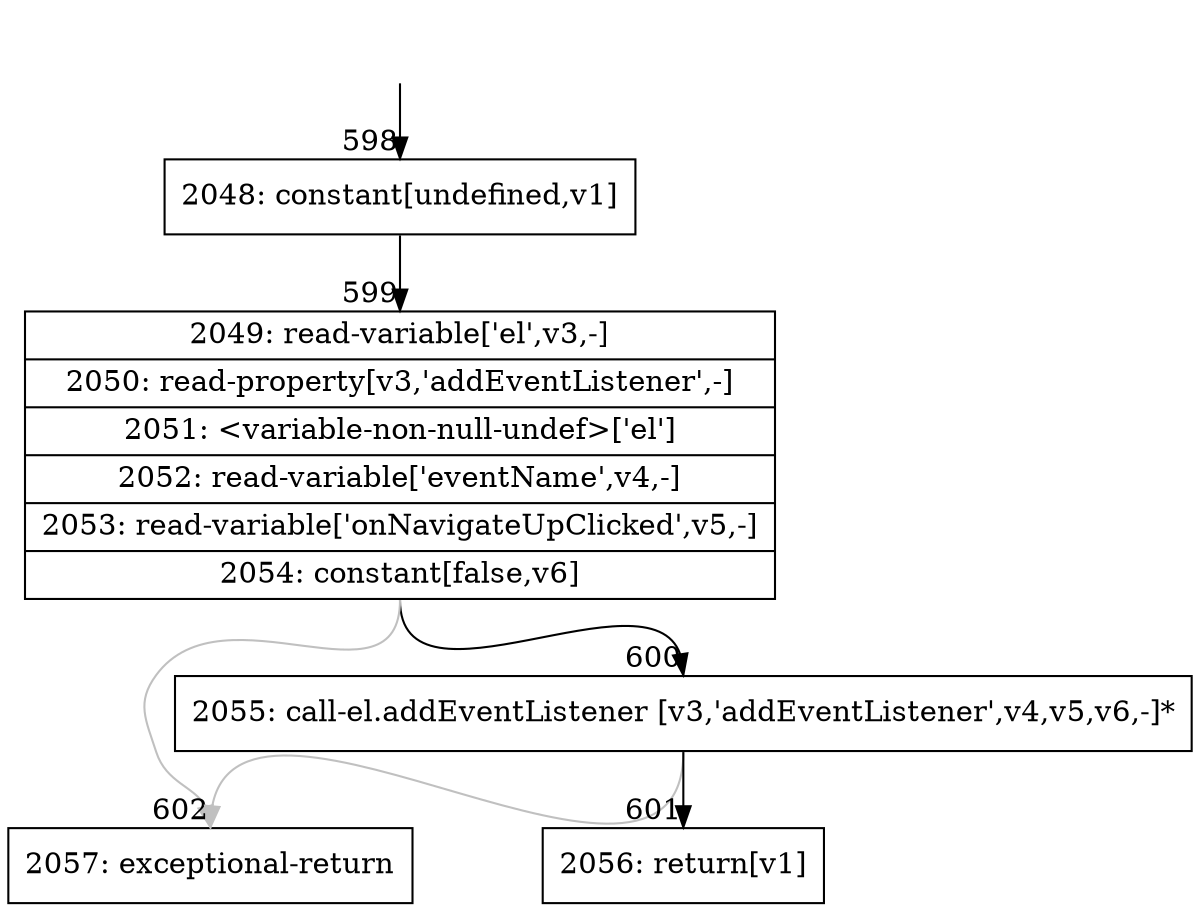 digraph {
rankdir="TD"
BB_entry34[shape=none,label=""];
BB_entry34 -> BB598 [tailport=s, headport=n, headlabel="    598"]
BB598 [shape=record label="{2048: constant[undefined,v1]}" ] 
BB598 -> BB599 [tailport=s, headport=n, headlabel="      599"]
BB599 [shape=record label="{2049: read-variable['el',v3,-]|2050: read-property[v3,'addEventListener',-]|2051: \<variable-non-null-undef\>['el']|2052: read-variable['eventName',v4,-]|2053: read-variable['onNavigateUpClicked',v5,-]|2054: constant[false,v6]}" ] 
BB599 -> BB600 [tailport=s, headport=n, headlabel="      600"]
BB599 -> BB602 [tailport=s, headport=n, color=gray, headlabel="      602"]
BB600 [shape=record label="{2055: call-el.addEventListener [v3,'addEventListener',v4,v5,v6,-]*}" ] 
BB600 -> BB601 [tailport=s, headport=n, headlabel="      601"]
BB600 -> BB602 [tailport=s, headport=n, color=gray]
BB601 [shape=record label="{2056: return[v1]}" ] 
BB602 [shape=record label="{2057: exceptional-return}" ] 
//#$~ 983
}
